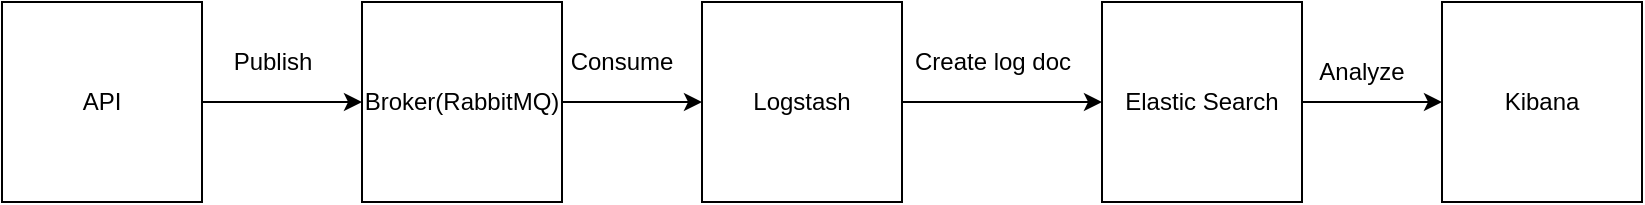 <mxfile version="17.1.5" type="device"><diagram id="ad6MUN9dBSP630FX9Wwo" name="Page-1"><mxGraphModel dx="1038" dy="579" grid="1" gridSize="10" guides="1" tooltips="1" connect="1" arrows="1" fold="1" page="1" pageScale="1" pageWidth="850" pageHeight="1100" math="0" shadow="0"><root><mxCell id="0"/><mxCell id="1" parent="0"/><mxCell id="T2IpNPdSD4NO3gBvqbbT-14" style="edgeStyle=orthogonalEdgeStyle;rounded=0;orthogonalLoop=1;jettySize=auto;html=1;" edge="1" parent="1" source="T2IpNPdSD4NO3gBvqbbT-1" target="T2IpNPdSD4NO3gBvqbbT-2"><mxGeometry relative="1" as="geometry"/></mxCell><mxCell id="T2IpNPdSD4NO3gBvqbbT-1" value="Logstash" style="whiteSpace=wrap;html=1;aspect=fixed;" vertex="1" parent="1"><mxGeometry x="360" y="170" width="100" height="100" as="geometry"/></mxCell><mxCell id="T2IpNPdSD4NO3gBvqbbT-16" style="edgeStyle=orthogonalEdgeStyle;rounded=0;orthogonalLoop=1;jettySize=auto;html=1;entryX=0;entryY=0.5;entryDx=0;entryDy=0;" edge="1" parent="1" source="T2IpNPdSD4NO3gBvqbbT-2" target="T2IpNPdSD4NO3gBvqbbT-3"><mxGeometry relative="1" as="geometry"/></mxCell><mxCell id="T2IpNPdSD4NO3gBvqbbT-2" value="Elastic Search" style="whiteSpace=wrap;html=1;aspect=fixed;" vertex="1" parent="1"><mxGeometry x="560" y="170" width="100" height="100" as="geometry"/></mxCell><mxCell id="T2IpNPdSD4NO3gBvqbbT-3" value="Kibana" style="whiteSpace=wrap;html=1;aspect=fixed;" vertex="1" parent="1"><mxGeometry x="730" y="170" width="100" height="100" as="geometry"/></mxCell><mxCell id="T2IpNPdSD4NO3gBvqbbT-7" style="edgeStyle=orthogonalEdgeStyle;rounded=0;orthogonalLoop=1;jettySize=auto;html=1;entryX=0;entryY=0.5;entryDx=0;entryDy=0;" edge="1" parent="1" source="T2IpNPdSD4NO3gBvqbbT-4" target="T2IpNPdSD4NO3gBvqbbT-6"><mxGeometry relative="1" as="geometry"/></mxCell><mxCell id="T2IpNPdSD4NO3gBvqbbT-4" value="API" style="whiteSpace=wrap;html=1;aspect=fixed;" vertex="1" parent="1"><mxGeometry x="10" y="170" width="100" height="100" as="geometry"/></mxCell><mxCell id="T2IpNPdSD4NO3gBvqbbT-10" style="edgeStyle=orthogonalEdgeStyle;rounded=0;orthogonalLoop=1;jettySize=auto;html=1;entryX=0;entryY=0.5;entryDx=0;entryDy=0;" edge="1" parent="1" source="T2IpNPdSD4NO3gBvqbbT-6" target="T2IpNPdSD4NO3gBvqbbT-1"><mxGeometry relative="1" as="geometry"/></mxCell><mxCell id="T2IpNPdSD4NO3gBvqbbT-6" value="Broker(RabbitMQ)" style="whiteSpace=wrap;html=1;aspect=fixed;" vertex="1" parent="1"><mxGeometry x="190" y="170" width="100" height="100" as="geometry"/></mxCell><mxCell id="T2IpNPdSD4NO3gBvqbbT-8" value="Publish" style="text;html=1;align=center;verticalAlign=middle;resizable=0;points=[];autosize=1;strokeColor=none;fillColor=none;" vertex="1" parent="1"><mxGeometry x="120" y="190" width="50" height="20" as="geometry"/></mxCell><mxCell id="T2IpNPdSD4NO3gBvqbbT-11" value="Consume" style="text;html=1;strokeColor=none;fillColor=none;align=center;verticalAlign=middle;whiteSpace=wrap;rounded=0;" vertex="1" parent="1"><mxGeometry x="290" y="185" width="60" height="30" as="geometry"/></mxCell><mxCell id="T2IpNPdSD4NO3gBvqbbT-15" value="Create log doc" style="text;html=1;align=center;verticalAlign=middle;resizable=0;points=[];autosize=1;strokeColor=none;fillColor=none;" vertex="1" parent="1"><mxGeometry x="460" y="190" width="90" height="20" as="geometry"/></mxCell><mxCell id="T2IpNPdSD4NO3gBvqbbT-17" value="Analyze" style="text;html=1;strokeColor=none;fillColor=none;align=center;verticalAlign=middle;whiteSpace=wrap;rounded=0;" vertex="1" parent="1"><mxGeometry x="660" y="190" width="60" height="30" as="geometry"/></mxCell></root></mxGraphModel></diagram></mxfile>